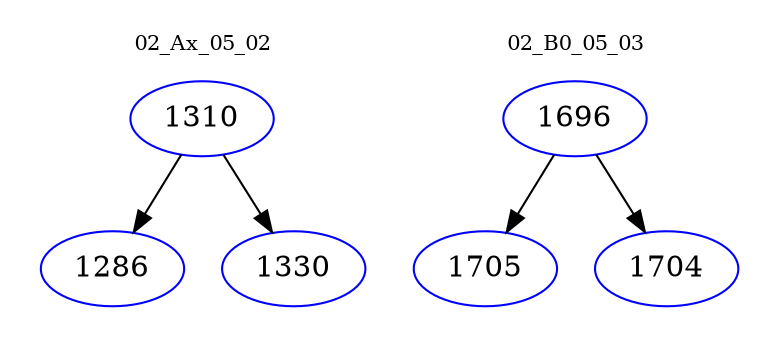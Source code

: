 digraph{
subgraph cluster_0 {
color = white
label = "02_Ax_05_02";
fontsize=10;
T0_1310 [label="1310", color="blue"]
T0_1310 -> T0_1286 [color="black"]
T0_1286 [label="1286", color="blue"]
T0_1310 -> T0_1330 [color="black"]
T0_1330 [label="1330", color="blue"]
}
subgraph cluster_1 {
color = white
label = "02_B0_05_03";
fontsize=10;
T1_1696 [label="1696", color="blue"]
T1_1696 -> T1_1705 [color="black"]
T1_1705 [label="1705", color="blue"]
T1_1696 -> T1_1704 [color="black"]
T1_1704 [label="1704", color="blue"]
}
}
